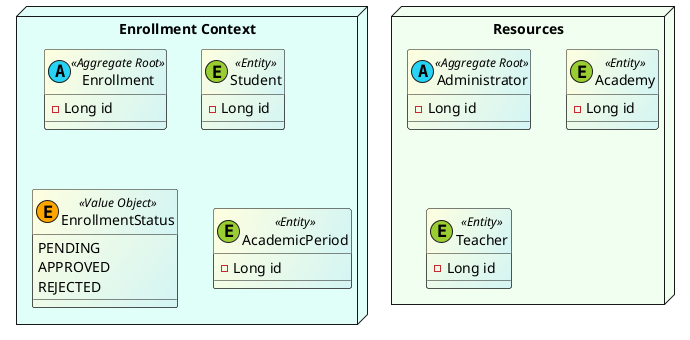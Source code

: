 @startuml Demy Domain Diagram

skinparam class {
    BackgroundColor LightYellow/D3F5F5
    ArrowColor SeaGreen
}

package "Enrollment Context" <<Node>> #E0FFF9 {
    class Enrollment <<(A, #27D3F5) Aggregate Root>> {
        - Long id
    }
    class Student <<(E, #9ACD32) Entity>> {
        - Long id
    }
    enum EnrollmentStatus <<(E, #FFA500) Value Object>> {
        PENDING
        APPROVED
        REJECTED
    }
    class AcademicPeriod <<(E, #9ACD32) Entity>> {
        - Long id
    }
}

package "Resources" <<Node>> #F0FFF0 {
    class Administrator <<(A, #27D3F5) Aggregate Root>> {
        - Long id
    }
    class Academy <<(E, #9ACD32) Entity>> {
        - Long id
    }
    class Teacher <<(E, #9ACD32) Entity>> {
        - Long id
    }
}

@enduml